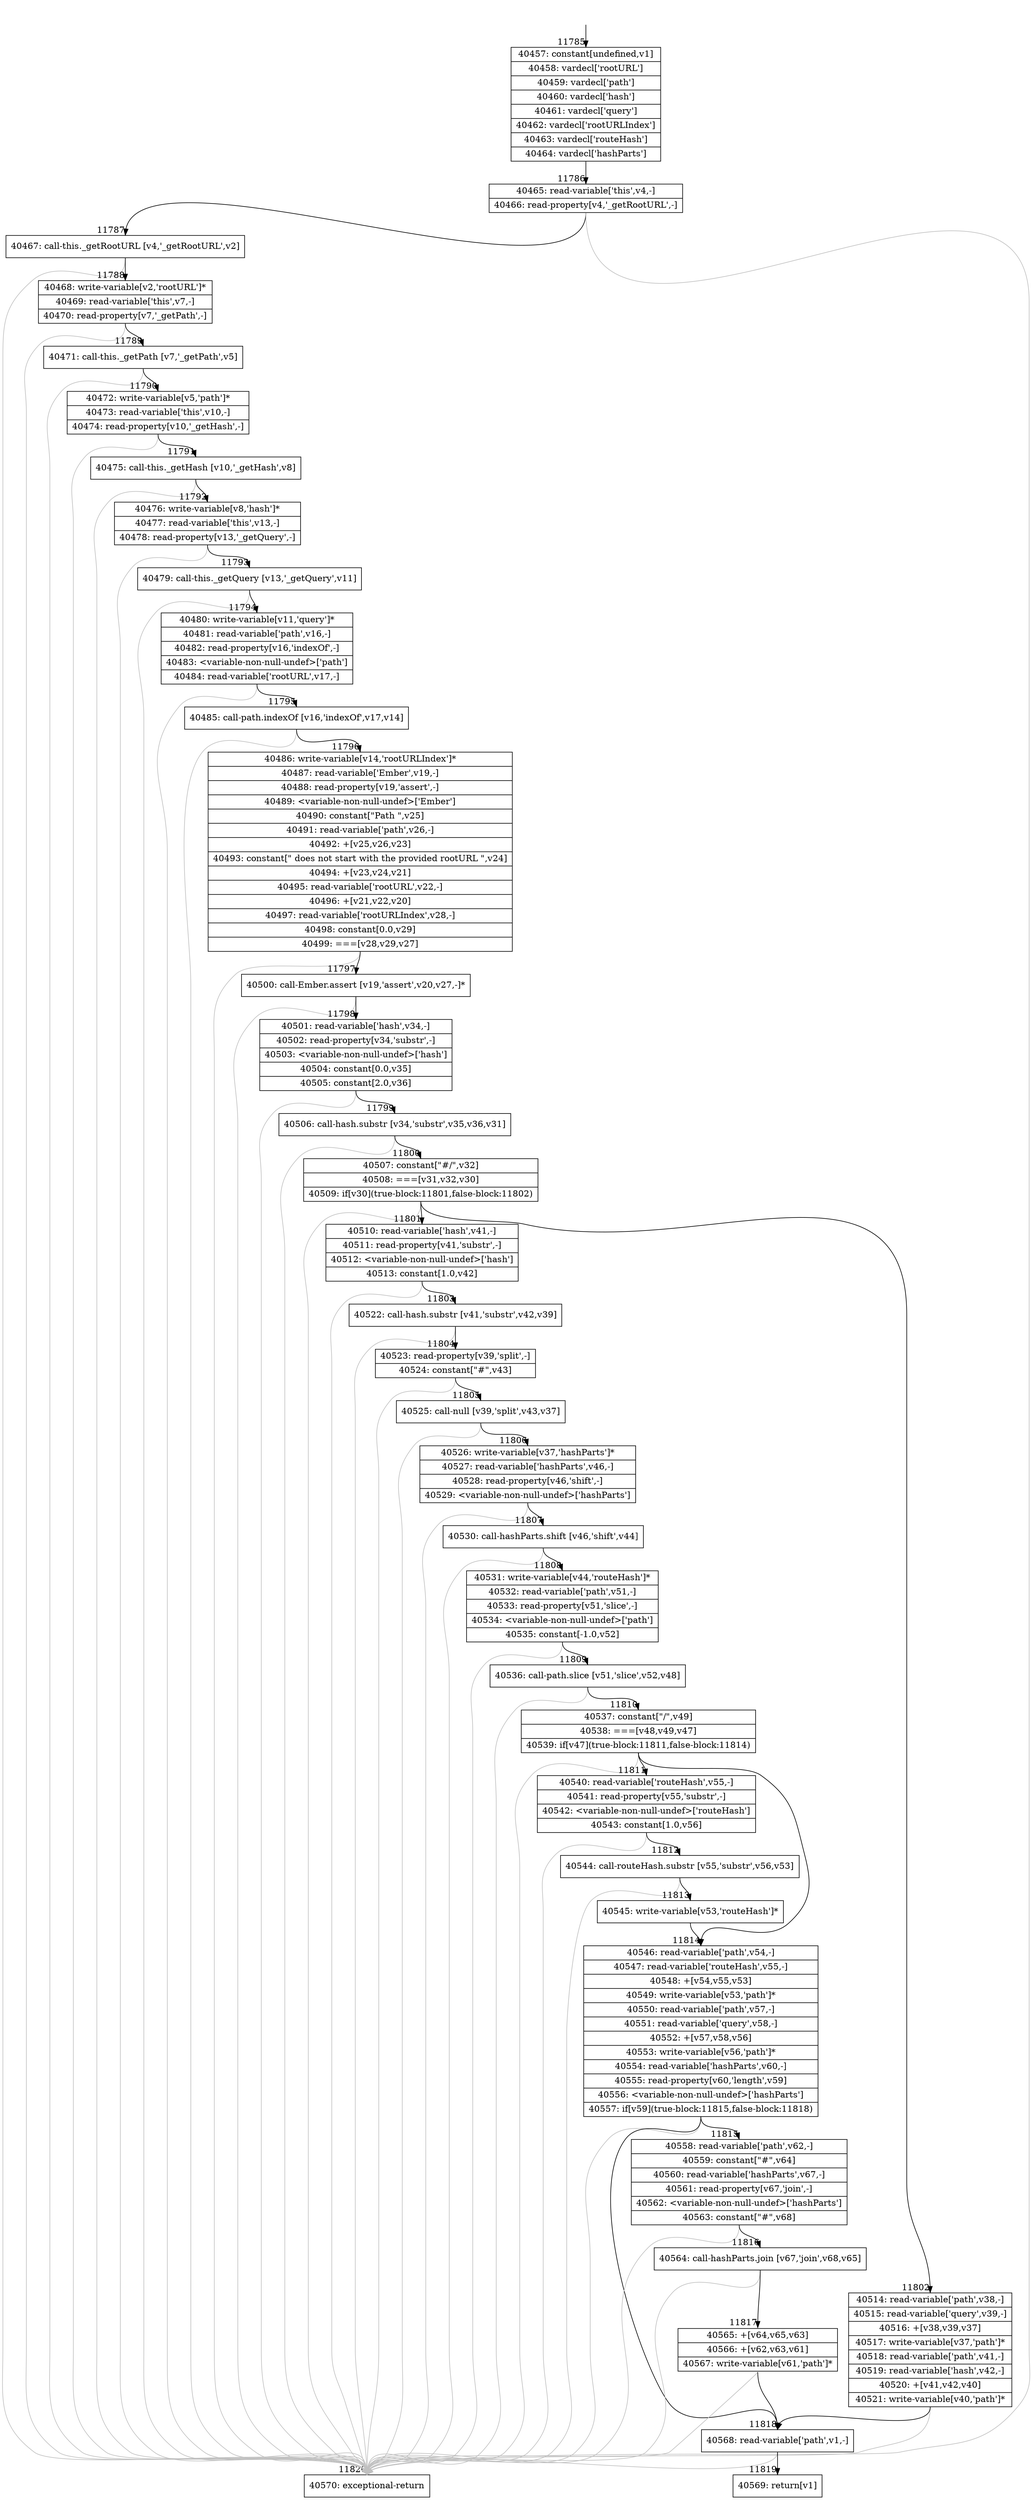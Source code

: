 digraph {
rankdir="TD"
BB_entry973[shape=none,label=""];
BB_entry973 -> BB11785 [tailport=s, headport=n, headlabel="    11785"]
BB11785 [shape=record label="{40457: constant[undefined,v1]|40458: vardecl['rootURL']|40459: vardecl['path']|40460: vardecl['hash']|40461: vardecl['query']|40462: vardecl['rootURLIndex']|40463: vardecl['routeHash']|40464: vardecl['hashParts']}" ] 
BB11785 -> BB11786 [tailport=s, headport=n, headlabel="      11786"]
BB11786 [shape=record label="{40465: read-variable['this',v4,-]|40466: read-property[v4,'_getRootURL',-]}" ] 
BB11786 -> BB11787 [tailport=s, headport=n, headlabel="      11787"]
BB11786 -> BB11820 [tailport=s, headport=n, color=gray, headlabel="      11820"]
BB11787 [shape=record label="{40467: call-this._getRootURL [v4,'_getRootURL',v2]}" ] 
BB11787 -> BB11788 [tailport=s, headport=n, headlabel="      11788"]
BB11787 -> BB11820 [tailport=s, headport=n, color=gray]
BB11788 [shape=record label="{40468: write-variable[v2,'rootURL']*|40469: read-variable['this',v7,-]|40470: read-property[v7,'_getPath',-]}" ] 
BB11788 -> BB11789 [tailport=s, headport=n, headlabel="      11789"]
BB11788 -> BB11820 [tailport=s, headport=n, color=gray]
BB11789 [shape=record label="{40471: call-this._getPath [v7,'_getPath',v5]}" ] 
BB11789 -> BB11790 [tailport=s, headport=n, headlabel="      11790"]
BB11789 -> BB11820 [tailport=s, headport=n, color=gray]
BB11790 [shape=record label="{40472: write-variable[v5,'path']*|40473: read-variable['this',v10,-]|40474: read-property[v10,'_getHash',-]}" ] 
BB11790 -> BB11791 [tailport=s, headport=n, headlabel="      11791"]
BB11790 -> BB11820 [tailport=s, headport=n, color=gray]
BB11791 [shape=record label="{40475: call-this._getHash [v10,'_getHash',v8]}" ] 
BB11791 -> BB11792 [tailport=s, headport=n, headlabel="      11792"]
BB11791 -> BB11820 [tailport=s, headport=n, color=gray]
BB11792 [shape=record label="{40476: write-variable[v8,'hash']*|40477: read-variable['this',v13,-]|40478: read-property[v13,'_getQuery',-]}" ] 
BB11792 -> BB11793 [tailport=s, headport=n, headlabel="      11793"]
BB11792 -> BB11820 [tailport=s, headport=n, color=gray]
BB11793 [shape=record label="{40479: call-this._getQuery [v13,'_getQuery',v11]}" ] 
BB11793 -> BB11794 [tailport=s, headport=n, headlabel="      11794"]
BB11793 -> BB11820 [tailport=s, headport=n, color=gray]
BB11794 [shape=record label="{40480: write-variable[v11,'query']*|40481: read-variable['path',v16,-]|40482: read-property[v16,'indexOf',-]|40483: \<variable-non-null-undef\>['path']|40484: read-variable['rootURL',v17,-]}" ] 
BB11794 -> BB11795 [tailport=s, headport=n, headlabel="      11795"]
BB11794 -> BB11820 [tailport=s, headport=n, color=gray]
BB11795 [shape=record label="{40485: call-path.indexOf [v16,'indexOf',v17,v14]}" ] 
BB11795 -> BB11796 [tailport=s, headport=n, headlabel="      11796"]
BB11795 -> BB11820 [tailport=s, headport=n, color=gray]
BB11796 [shape=record label="{40486: write-variable[v14,'rootURLIndex']*|40487: read-variable['Ember',v19,-]|40488: read-property[v19,'assert',-]|40489: \<variable-non-null-undef\>['Ember']|40490: constant[\"Path \",v25]|40491: read-variable['path',v26,-]|40492: +[v25,v26,v23]|40493: constant[\" does not start with the provided rootURL \",v24]|40494: +[v23,v24,v21]|40495: read-variable['rootURL',v22,-]|40496: +[v21,v22,v20]|40497: read-variable['rootURLIndex',v28,-]|40498: constant[0.0,v29]|40499: ===[v28,v29,v27]}" ] 
BB11796 -> BB11797 [tailport=s, headport=n, headlabel="      11797"]
BB11796 -> BB11820 [tailport=s, headport=n, color=gray]
BB11797 [shape=record label="{40500: call-Ember.assert [v19,'assert',v20,v27,-]*}" ] 
BB11797 -> BB11798 [tailport=s, headport=n, headlabel="      11798"]
BB11797 -> BB11820 [tailport=s, headport=n, color=gray]
BB11798 [shape=record label="{40501: read-variable['hash',v34,-]|40502: read-property[v34,'substr',-]|40503: \<variable-non-null-undef\>['hash']|40504: constant[0.0,v35]|40505: constant[2.0,v36]}" ] 
BB11798 -> BB11799 [tailport=s, headport=n, headlabel="      11799"]
BB11798 -> BB11820 [tailport=s, headport=n, color=gray]
BB11799 [shape=record label="{40506: call-hash.substr [v34,'substr',v35,v36,v31]}" ] 
BB11799 -> BB11800 [tailport=s, headport=n, headlabel="      11800"]
BB11799 -> BB11820 [tailport=s, headport=n, color=gray]
BB11800 [shape=record label="{40507: constant[\"#/\",v32]|40508: ===[v31,v32,v30]|40509: if[v30](true-block:11801,false-block:11802)}" ] 
BB11800 -> BB11801 [tailport=s, headport=n, headlabel="      11801"]
BB11800 -> BB11802 [tailport=s, headport=n, headlabel="      11802"]
BB11800 -> BB11820 [tailport=s, headport=n, color=gray]
BB11801 [shape=record label="{40510: read-variable['hash',v41,-]|40511: read-property[v41,'substr',-]|40512: \<variable-non-null-undef\>['hash']|40513: constant[1.0,v42]}" ] 
BB11801 -> BB11803 [tailport=s, headport=n, headlabel="      11803"]
BB11801 -> BB11820 [tailport=s, headport=n, color=gray]
BB11802 [shape=record label="{40514: read-variable['path',v38,-]|40515: read-variable['query',v39,-]|40516: +[v38,v39,v37]|40517: write-variable[v37,'path']*|40518: read-variable['path',v41,-]|40519: read-variable['hash',v42,-]|40520: +[v41,v42,v40]|40521: write-variable[v40,'path']*}" ] 
BB11802 -> BB11818 [tailport=s, headport=n, headlabel="      11818"]
BB11802 -> BB11820 [tailport=s, headport=n, color=gray]
BB11803 [shape=record label="{40522: call-hash.substr [v41,'substr',v42,v39]}" ] 
BB11803 -> BB11804 [tailport=s, headport=n, headlabel="      11804"]
BB11803 -> BB11820 [tailport=s, headport=n, color=gray]
BB11804 [shape=record label="{40523: read-property[v39,'split',-]|40524: constant[\"#\",v43]}" ] 
BB11804 -> BB11805 [tailport=s, headport=n, headlabel="      11805"]
BB11804 -> BB11820 [tailport=s, headport=n, color=gray]
BB11805 [shape=record label="{40525: call-null [v39,'split',v43,v37]}" ] 
BB11805 -> BB11806 [tailport=s, headport=n, headlabel="      11806"]
BB11805 -> BB11820 [tailport=s, headport=n, color=gray]
BB11806 [shape=record label="{40526: write-variable[v37,'hashParts']*|40527: read-variable['hashParts',v46,-]|40528: read-property[v46,'shift',-]|40529: \<variable-non-null-undef\>['hashParts']}" ] 
BB11806 -> BB11807 [tailport=s, headport=n, headlabel="      11807"]
BB11806 -> BB11820 [tailport=s, headport=n, color=gray]
BB11807 [shape=record label="{40530: call-hashParts.shift [v46,'shift',v44]}" ] 
BB11807 -> BB11808 [tailport=s, headport=n, headlabel="      11808"]
BB11807 -> BB11820 [tailport=s, headport=n, color=gray]
BB11808 [shape=record label="{40531: write-variable[v44,'routeHash']*|40532: read-variable['path',v51,-]|40533: read-property[v51,'slice',-]|40534: \<variable-non-null-undef\>['path']|40535: constant[-1.0,v52]}" ] 
BB11808 -> BB11809 [tailport=s, headport=n, headlabel="      11809"]
BB11808 -> BB11820 [tailport=s, headport=n, color=gray]
BB11809 [shape=record label="{40536: call-path.slice [v51,'slice',v52,v48]}" ] 
BB11809 -> BB11810 [tailport=s, headport=n, headlabel="      11810"]
BB11809 -> BB11820 [tailport=s, headport=n, color=gray]
BB11810 [shape=record label="{40537: constant[\"/\",v49]|40538: ===[v48,v49,v47]|40539: if[v47](true-block:11811,false-block:11814)}" ] 
BB11810 -> BB11811 [tailport=s, headport=n, headlabel="      11811"]
BB11810 -> BB11814 [tailport=s, headport=n, headlabel="      11814"]
BB11810 -> BB11820 [tailport=s, headport=n, color=gray]
BB11811 [shape=record label="{40540: read-variable['routeHash',v55,-]|40541: read-property[v55,'substr',-]|40542: \<variable-non-null-undef\>['routeHash']|40543: constant[1.0,v56]}" ] 
BB11811 -> BB11812 [tailport=s, headport=n, headlabel="      11812"]
BB11811 -> BB11820 [tailport=s, headport=n, color=gray]
BB11812 [shape=record label="{40544: call-routeHash.substr [v55,'substr',v56,v53]}" ] 
BB11812 -> BB11813 [tailport=s, headport=n, headlabel="      11813"]
BB11812 -> BB11820 [tailport=s, headport=n, color=gray]
BB11813 [shape=record label="{40545: write-variable[v53,'routeHash']*}" ] 
BB11813 -> BB11814 [tailport=s, headport=n]
BB11814 [shape=record label="{40546: read-variable['path',v54,-]|40547: read-variable['routeHash',v55,-]|40548: +[v54,v55,v53]|40549: write-variable[v53,'path']*|40550: read-variable['path',v57,-]|40551: read-variable['query',v58,-]|40552: +[v57,v58,v56]|40553: write-variable[v56,'path']*|40554: read-variable['hashParts',v60,-]|40555: read-property[v60,'length',v59]|40556: \<variable-non-null-undef\>['hashParts']|40557: if[v59](true-block:11815,false-block:11818)}" ] 
BB11814 -> BB11815 [tailport=s, headport=n, headlabel="      11815"]
BB11814 -> BB11818 [tailport=s, headport=n]
BB11814 -> BB11820 [tailport=s, headport=n, color=gray]
BB11815 [shape=record label="{40558: read-variable['path',v62,-]|40559: constant[\"#\",v64]|40560: read-variable['hashParts',v67,-]|40561: read-property[v67,'join',-]|40562: \<variable-non-null-undef\>['hashParts']|40563: constant[\"#\",v68]}" ] 
BB11815 -> BB11816 [tailport=s, headport=n, headlabel="      11816"]
BB11815 -> BB11820 [tailport=s, headport=n, color=gray]
BB11816 [shape=record label="{40564: call-hashParts.join [v67,'join',v68,v65]}" ] 
BB11816 -> BB11817 [tailport=s, headport=n, headlabel="      11817"]
BB11816 -> BB11820 [tailport=s, headport=n, color=gray]
BB11817 [shape=record label="{40565: +[v64,v65,v63]|40566: +[v62,v63,v61]|40567: write-variable[v61,'path']*}" ] 
BB11817 -> BB11818 [tailport=s, headport=n]
BB11817 -> BB11820 [tailport=s, headport=n, color=gray]
BB11818 [shape=record label="{40568: read-variable['path',v1,-]}" ] 
BB11818 -> BB11819 [tailport=s, headport=n, headlabel="      11819"]
BB11818 -> BB11820 [tailport=s, headport=n, color=gray]
BB11819 [shape=record label="{40569: return[v1]}" ] 
BB11820 [shape=record label="{40570: exceptional-return}" ] 
//#$~ 21827
}
